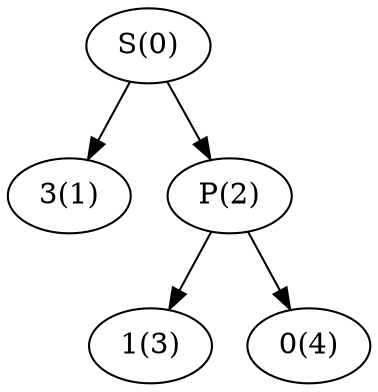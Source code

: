 digraph Task {
0 [label="S(0)"];
1 [label="3(1)"];
2 [label="P(2)"];
3 [label="1(3)"];
4 [label="0(4)"];
0 -> 1;
0 -> 2;
2 -> 3;
2 -> 4;
}
